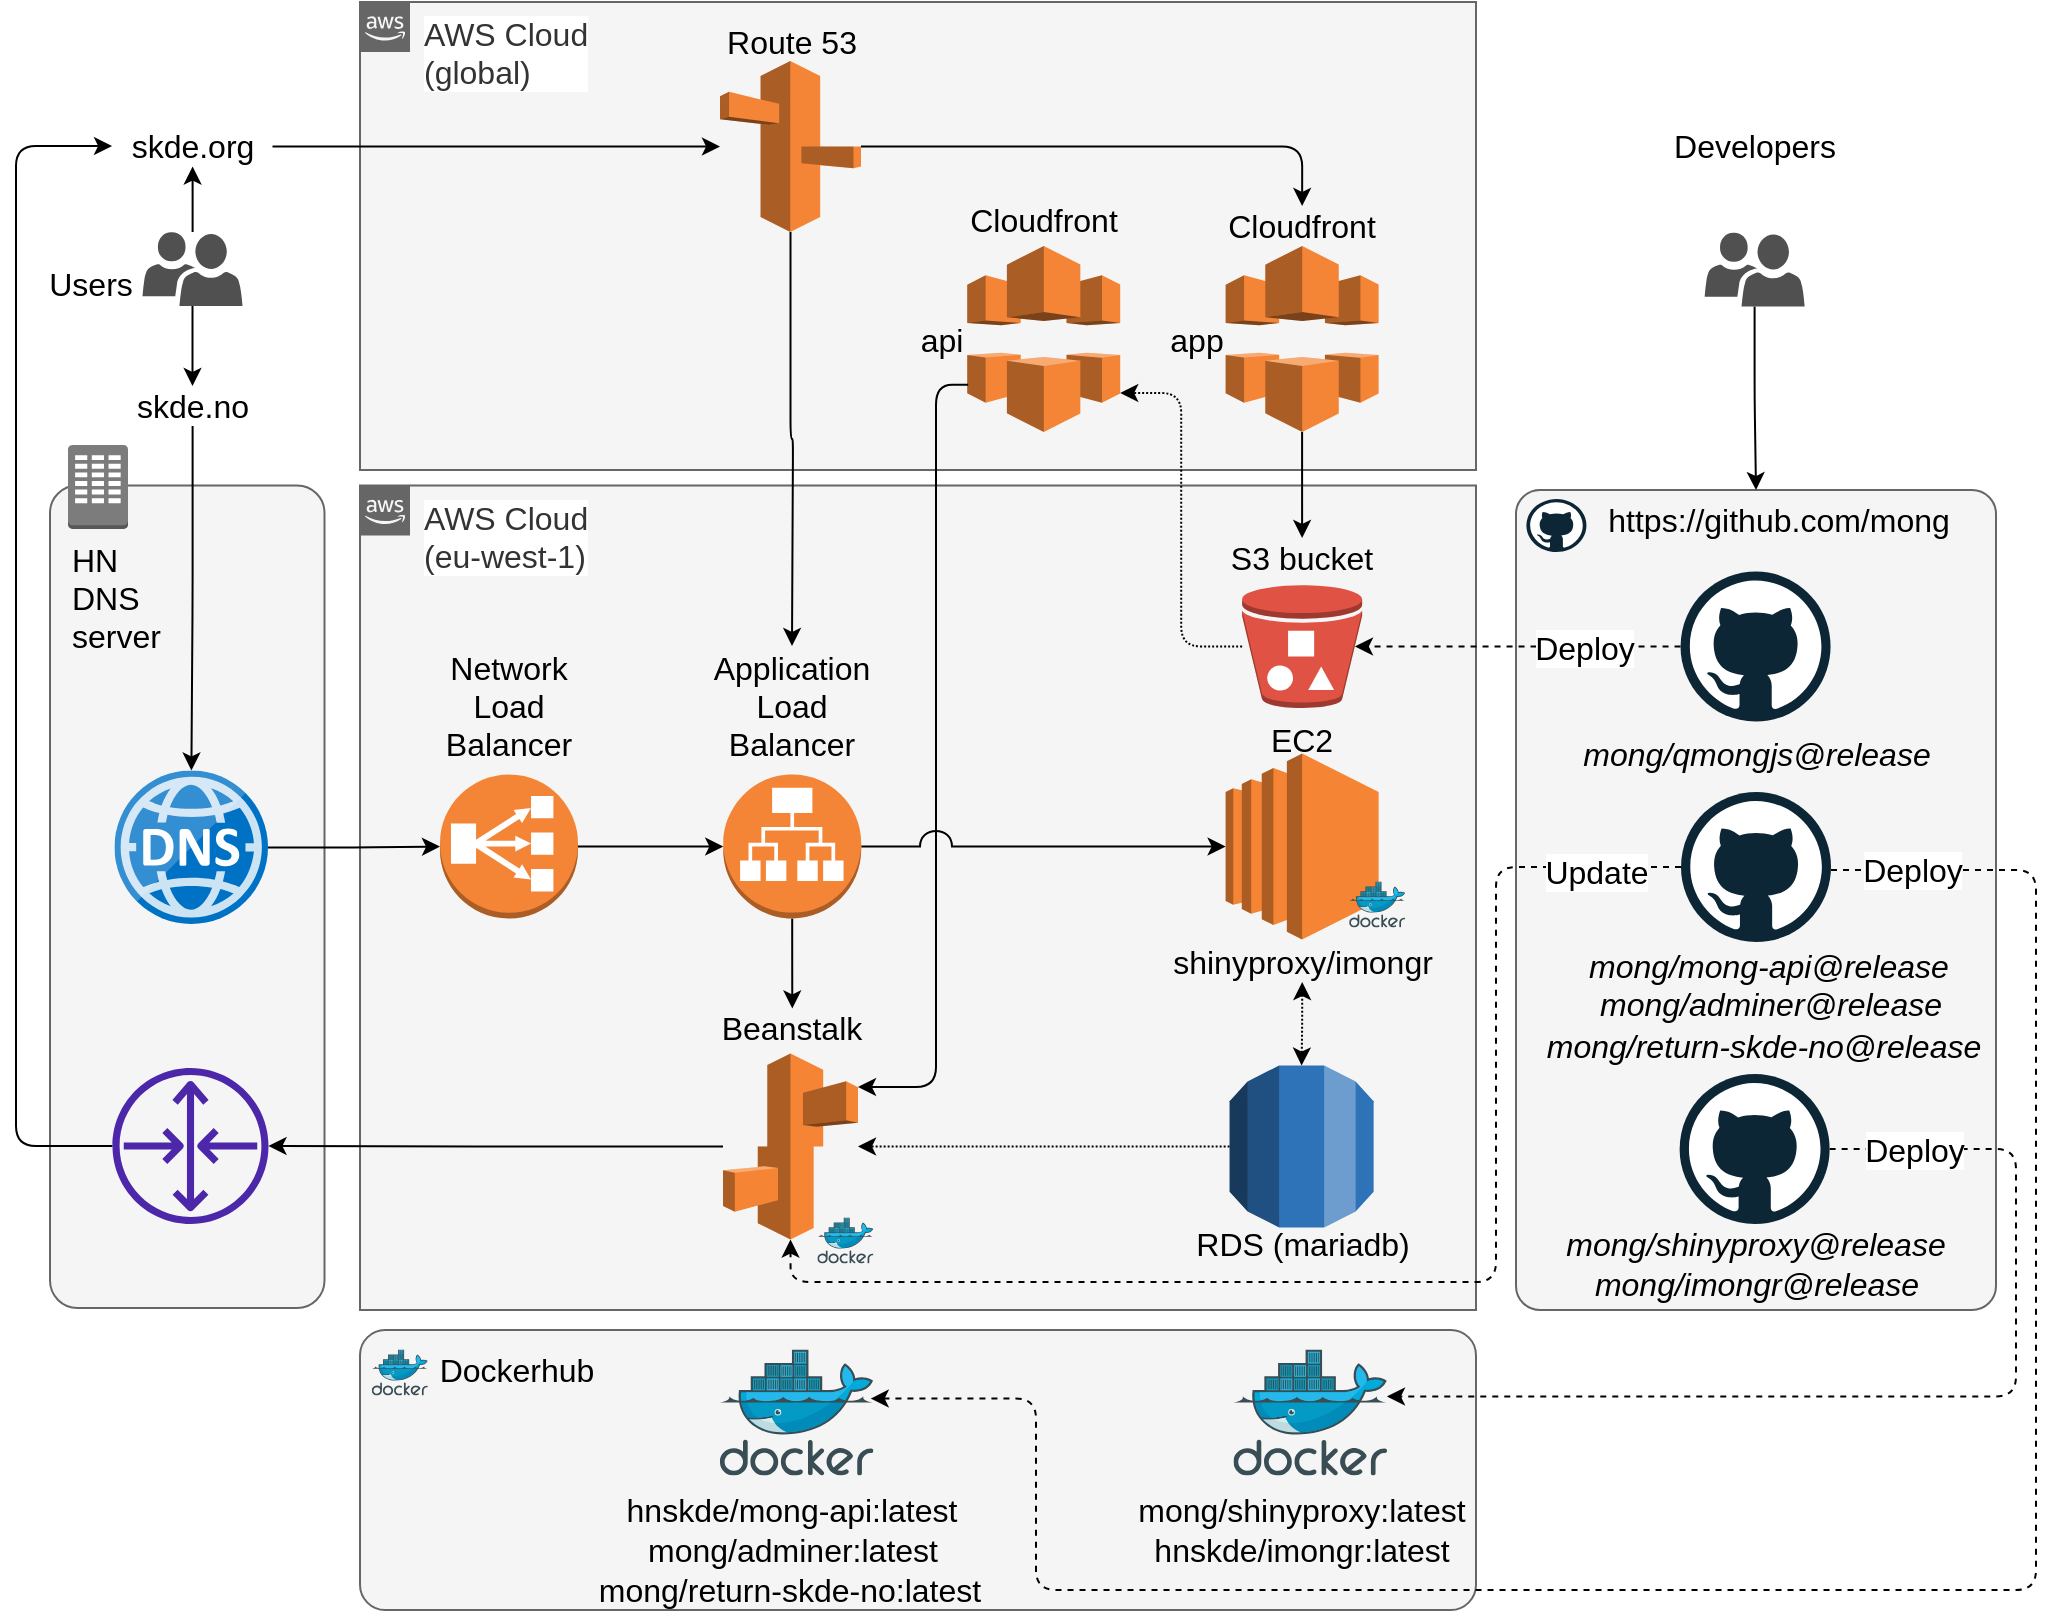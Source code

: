 <mxfile version="15.8.7" type="device"><diagram id="Ht1M8jgEwFfnCIfOTk4-" name="Page-1"><mxGraphModel dx="1370" dy="920" grid="1" gridSize="10" guides="1" tooltips="1" connect="1" arrows="1" fold="1" page="1" pageScale="1" pageWidth="1169" pageHeight="827" math="0" shadow="0"><root><mxCell id="0"/><mxCell id="1" parent="0"/><mxCell id="UEzPUAAOIrF-is8g5C7q-206" value="&lt;font style=&quot;font-size: 16px&quot;&gt;AWS Cloud&lt;br&gt;(eu-west-1)&lt;/font&gt;" style="points=[[0,0],[0.25,0],[0.5,0],[0.75,0],[1,0],[1,0.25],[1,0.5],[1,0.75],[1,1],[0.75,1],[0.5,1],[0.25,1],[0,1],[0,0.75],[0,0.5],[0,0.25]];outlineConnect=0;html=1;whiteSpace=wrap;fontSize=12;fontStyle=0;shape=mxgraph.aws4.group;grIcon=mxgraph.aws4.group_aws_cloud_alt;strokeColor=#666666;fillColor=#f5f5f5;verticalAlign=top;align=left;spacingLeft=30;fontColor=#333333;dashed=0;labelBackgroundColor=#ffffff;rounded=1;" parent="1" vertex="1"><mxGeometry x="272" y="247.75" width="558" height="412.25" as="geometry"/></mxCell><mxCell id="25mr0UqBR3V0C6rTFUKc-35" value="" style="whiteSpace=wrap;html=1;labelBackgroundColor=#ffffff;fillColor=#f5f5f5;strokeColor=#666666;fontColor=#333333;rounded=1;arcSize=9;" parent="1" vertex="1"><mxGeometry x="272" y="670" width="558" height="140" as="geometry"/></mxCell><mxCell id="25mr0UqBR3V0C6rTFUKc-31" value="" style="whiteSpace=wrap;html=1;labelBackgroundColor=#ffffff;fillColor=#f5f5f5;strokeColor=#666666;fontColor=#333333;rounded=1;arcSize=5;" parent="1" vertex="1"><mxGeometry x="850" y="250" width="240" height="410" as="geometry"/></mxCell><mxCell id="UEzPUAAOIrF-is8g5C7q-205" value="&lt;font style=&quot;font-size: 16px&quot;&gt;AWS Cloud &lt;br&gt;(global)&lt;/font&gt;" style="points=[[0,0],[0.25,0],[0.5,0],[0.75,0],[1,0],[1,0.25],[1,0.5],[1,0.75],[1,1],[0.75,1],[0.5,1],[0.25,1],[0,1],[0,0.75],[0,0.5],[0,0.25]];outlineConnect=0;html=1;whiteSpace=wrap;fontSize=12;fontStyle=0;shape=mxgraph.aws4.group;grIcon=mxgraph.aws4.group_aws_cloud_alt;strokeColor=#666666;fillColor=#f5f5f5;verticalAlign=top;align=left;spacingLeft=30;fontColor=#333333;dashed=0;labelBackgroundColor=#ffffff;flipH=0;rounded=1;" parent="1" vertex="1"><mxGeometry x="272" y="6" width="558" height="234" as="geometry"/></mxCell><mxCell id="F5k4nvbg7DhwCsnqtUut-48" value="" style="edgeStyle=orthogonalEdgeStyle;orthogonalLoop=1;jettySize=auto;html=1;" parent="1" source="25mr0UqBR3V0C6rTFUKc-1" target="O_mXE6JFL4STavTw0fJ--27" edge="1"><mxGeometry relative="1" as="geometry"/></mxCell><mxCell id="F5k4nvbg7DhwCsnqtUut-49" value="" style="edgeStyle=orthogonalEdgeStyle;orthogonalLoop=1;jettySize=auto;html=1;" parent="1" source="25mr0UqBR3V0C6rTFUKc-1" target="F5k4nvbg7DhwCsnqtUut-47" edge="1"><mxGeometry relative="1" as="geometry"/></mxCell><mxCell id="25mr0UqBR3V0C6rTFUKc-1" value="" style="pointerEvents=1;shadow=0;dashed=0;html=1;strokeColor=none;labelPosition=center;verticalLabelPosition=bottom;verticalAlign=top;align=center;fillColor=#505050;shape=mxgraph.mscae.intune.user_group;rounded=1;" parent="1" vertex="1"><mxGeometry x="163.25" y="121" width="50" height="37" as="geometry"/></mxCell><mxCell id="F5k4nvbg7DhwCsnqtUut-38" value="" style="edgeStyle=orthogonalEdgeStyle;orthogonalLoop=1;jettySize=auto;html=1;entryX=0.5;entryY=0;entryDx=0;entryDy=0;" parent="1" source="25mr0UqBR3V0C6rTFUKc-3" target="25mr0UqBR3V0C6rTFUKc-8" edge="1"><mxGeometry relative="1" as="geometry"/></mxCell><mxCell id="25mr0UqBR3V0C6rTFUKc-3" value="" style="outlineConnect=0;dashed=0;verticalLabelPosition=bottom;verticalAlign=top;align=center;html=1;shape=mxgraph.aws3.cloudfront;fillColor=#F58536;gradientColor=none;rounded=1;" parent="1" vertex="1"><mxGeometry x="704.82" y="128" width="76.5" height="93" as="geometry"/></mxCell><mxCell id="25mr0UqBR3V0C6rTFUKc-4" value="" style="outlineConnect=0;dashed=0;verticalLabelPosition=bottom;verticalAlign=top;align=center;html=1;shape=mxgraph.aws3.cloudfront;fillColor=#F58536;gradientColor=none;rounded=1;" parent="1" vertex="1"><mxGeometry x="575.61" y="128" width="76.5" height="93" as="geometry"/></mxCell><mxCell id="8FKYCHq1XBRIYgloSeDg-12" style="edgeStyle=orthogonalEdgeStyle;rounded=1;orthogonalLoop=1;jettySize=auto;html=1;entryX=1;entryY=0.79;entryDx=0;entryDy=0;entryPerimeter=0;dashed=1;dashPattern=1 1;fontSize=16;startArrow=none;startFill=0;endArrow=classic;endFill=1;" edge="1" parent="1" source="25mr0UqBR3V0C6rTFUKc-7" target="25mr0UqBR3V0C6rTFUKc-4"><mxGeometry relative="1" as="geometry"/></mxCell><mxCell id="25mr0UqBR3V0C6rTFUKc-7" value="" style="outlineConnect=0;dashed=0;verticalLabelPosition=bottom;verticalAlign=top;align=center;html=1;shape=mxgraph.aws3.bucket_with_objects;fillColor=#E05243;gradientColor=none;rounded=1;" parent="1" vertex="1"><mxGeometry x="713.07" y="297.5" width="60" height="61.5" as="geometry"/></mxCell><mxCell id="25mr0UqBR3V0C6rTFUKc-8" value="S3 bucket" style="text;html=1;strokeColor=none;fillColor=none;align=center;verticalAlign=middle;whiteSpace=wrap;fontSize=16;rounded=1;" parent="1" vertex="1"><mxGeometry x="696.94" y="274" width="92.25" height="20" as="geometry"/></mxCell><mxCell id="F5k4nvbg7DhwCsnqtUut-45" value="" style="edgeStyle=orthogonalEdgeStyle;orthogonalLoop=1;jettySize=auto;html=1;" parent="1" source="25mr0UqBR3V0C6rTFUKc-9" edge="1"><mxGeometry relative="1" as="geometry"><mxPoint x="488" y="328" as="targetPoint"/></mxGeometry></mxCell><mxCell id="F5k4nvbg7DhwCsnqtUut-110" style="edgeStyle=orthogonalEdgeStyle;orthogonalLoop=1;jettySize=auto;html=1;entryX=0.5;entryY=0;entryDx=0;entryDy=0;fontSize=16;startArrow=none;startFill=0;endArrow=classic;endFill=1;" parent="1" source="25mr0UqBR3V0C6rTFUKc-9" target="25mr0UqBR3V0C6rTFUKc-6" edge="1"><mxGeometry relative="1" as="geometry"/></mxCell><mxCell id="25mr0UqBR3V0C6rTFUKc-9" value="" style="outlineConnect=0;dashed=0;verticalLabelPosition=bottom;verticalAlign=top;align=center;html=1;shape=mxgraph.aws3.route_53;fillColor=#F58536;gradientColor=none;strokeColor=default;rounded=1;" parent="1" vertex="1"><mxGeometry x="452" y="35.5" width="70.5" height="85.5" as="geometry"/></mxCell><mxCell id="25mr0UqBR3V0C6rTFUKc-10" value="Route 53" style="text;html=1;strokeColor=none;fillColor=none;align=center;verticalAlign=middle;whiteSpace=wrap;fontSize=16;rounded=1;" parent="1" vertex="1"><mxGeometry x="442.01" y="15.5" width="92.25" height="20" as="geometry"/></mxCell><mxCell id="25mr0UqBR3V0C6rTFUKc-12" value="app" style="text;html=1;strokeColor=none;fillColor=none;align=center;verticalAlign=middle;whiteSpace=wrap;fontSize=16;rounded=1;" parent="1" vertex="1"><mxGeometry x="673.35" y="167.25" width="35.37" height="14.5" as="geometry"/></mxCell><mxCell id="25mr0UqBR3V0C6rTFUKc-13" value="Cloudfront" style="text;html=1;strokeColor=none;fillColor=none;align=center;verticalAlign=middle;whiteSpace=wrap;fontSize=16;rounded=1;" parent="1" vertex="1"><mxGeometry x="567.74" y="104.75" width="92.25" height="20" as="geometry"/></mxCell><mxCell id="25mr0UqBR3V0C6rTFUKc-15" value="api" style="text;html=1;strokeColor=none;fillColor=none;align=center;verticalAlign=middle;whiteSpace=wrap;fontSize=16;rounded=1;" parent="1" vertex="1"><mxGeometry x="551.22" y="164.5" width="24.39" height="20" as="geometry"/></mxCell><mxCell id="F5k4nvbg7DhwCsnqtUut-80" style="edgeStyle=orthogonalEdgeStyle;orthogonalLoop=1;jettySize=auto;html=1;entryX=0.94;entryY=0.5;entryDx=0;entryDy=0;entryPerimeter=0;startArrow=none;startFill=0;endArrow=classic;endFill=1;dashed=1;" parent="1" source="25mr0UqBR3V0C6rTFUKc-16" target="25mr0UqBR3V0C6rTFUKc-7" edge="1"><mxGeometry relative="1" as="geometry"/></mxCell><mxCell id="F5k4nvbg7DhwCsnqtUut-81" value="&lt;font style=&quot;font-size: 16px&quot;&gt;Deploy&lt;/font&gt;" style="edgeLabel;html=1;align=center;verticalAlign=middle;resizable=0;points=[];rounded=1;" parent="F5k4nvbg7DhwCsnqtUut-80" vertex="1" connectable="0"><mxGeometry x="-0.342" y="1" relative="1" as="geometry"><mxPoint x="5" y="-1" as="offset"/></mxGeometry></mxCell><mxCell id="25mr0UqBR3V0C6rTFUKc-16" value="" style="dashed=0;outlineConnect=0;html=1;align=center;labelPosition=center;verticalLabelPosition=bottom;verticalAlign=top;shape=mxgraph.weblogos.github;rounded=1;" parent="1" vertex="1"><mxGeometry x="932.28" y="290.75" width="75" height="75" as="geometry"/></mxCell><mxCell id="8FKYCHq1XBRIYgloSeDg-14" style="edgeStyle=elbowEdgeStyle;rounded=1;orthogonalLoop=1;jettySize=auto;html=1;exitX=1;exitY=0.18;exitDx=0;exitDy=0;exitPerimeter=0;entryX=0.006;entryY=0.746;entryDx=0;entryDy=0;entryPerimeter=0;fontSize=16;startArrow=classic;startFill=1;endArrow=none;endFill=0;jumpStyle=arc;jumpSize=15;" edge="1" parent="1" source="25mr0UqBR3V0C6rTFUKc-17" target="25mr0UqBR3V0C6rTFUKc-4"><mxGeometry relative="1" as="geometry"><Array as="points"><mxPoint x="560" y="420"/></Array></mxGeometry></mxCell><mxCell id="25mr0UqBR3V0C6rTFUKc-17" value="" style="outlineConnect=0;dashed=0;verticalLabelPosition=bottom;verticalAlign=top;align=center;html=1;shape=mxgraph.aws3.elastic_beanstalk;fillColor=#F58534;gradientColor=none;rounded=1;" parent="1" vertex="1"><mxGeometry x="453.5" y="531.75" width="67.5" height="93" as="geometry"/></mxCell><mxCell id="25mr0UqBR3V0C6rTFUKc-19" value="Beanstalk" style="text;html=1;strokeColor=none;fillColor=none;align=center;verticalAlign=middle;whiteSpace=wrap;fontSize=16;rounded=1;" parent="1" vertex="1"><mxGeometry x="442.01" y="509.25" width="92.25" height="20" as="geometry"/></mxCell><mxCell id="F5k4nvbg7DhwCsnqtUut-82" style="edgeStyle=orthogonalEdgeStyle;orthogonalLoop=1;jettySize=auto;html=1;dashed=1;fontSize=16;startArrow=none;startFill=0;endArrow=classic;endFill=1;entryX=0.5;entryY=1;entryDx=0;entryDy=0;entryPerimeter=0;" parent="1" source="25mr0UqBR3V0C6rTFUKc-21" target="25mr0UqBR3V0C6rTFUKc-17" edge="1"><mxGeometry relative="1" as="geometry"><mxPoint x="522" y="608" as="targetPoint"/><mxPoint x="927.65" y="479.5" as="sourcePoint"/><Array as="points"><mxPoint x="840" y="439"/><mxPoint x="840" y="646"/><mxPoint x="487" y="646"/></Array></mxGeometry></mxCell><mxCell id="F5k4nvbg7DhwCsnqtUut-83" value="Update" style="edgeLabel;html=1;align=center;verticalAlign=middle;resizable=0;points=[];fontSize=16;rounded=1;" parent="F5k4nvbg7DhwCsnqtUut-82" vertex="1" connectable="0"><mxGeometry x="-0.369" relative="1" as="geometry"><mxPoint x="50" y="-118" as="offset"/></mxGeometry></mxCell><mxCell id="F5k4nvbg7DhwCsnqtUut-90" style="edgeStyle=orthogonalEdgeStyle;orthogonalLoop=1;jettySize=auto;html=1;entryX=0.982;entryY=0.389;entryDx=0;entryDy=0;entryPerimeter=0;dashed=1;fontSize=16;startArrow=none;startFill=0;endArrow=classic;endFill=1;" parent="1" source="25mr0UqBR3V0C6rTFUKc-21" target="25mr0UqBR3V0C6rTFUKc-20" edge="1"><mxGeometry relative="1" as="geometry"><Array as="points"><mxPoint x="1110" y="440"/><mxPoint x="1110" y="800"/><mxPoint x="610" y="800"/><mxPoint x="610" y="704"/></Array></mxGeometry></mxCell><mxCell id="F5k4nvbg7DhwCsnqtUut-94" value="Deploy" style="edgeLabel;html=1;align=center;verticalAlign=middle;resizable=0;points=[];fontSize=16;rounded=1;" parent="F5k4nvbg7DhwCsnqtUut-90" vertex="1" connectable="0"><mxGeometry x="-0.873" y="4" relative="1" as="geometry"><mxPoint x="-32" y="4" as="offset"/></mxGeometry></mxCell><mxCell id="25mr0UqBR3V0C6rTFUKc-21" value="" style="dashed=0;outlineConnect=0;html=1;align=center;labelPosition=center;verticalLabelPosition=bottom;verticalAlign=top;shape=mxgraph.weblogos.github;rounded=1;" parent="1" vertex="1"><mxGeometry x="932.5" y="401" width="75" height="75" as="geometry"/></mxCell><mxCell id="25mr0UqBR3V0C6rTFUKc-22" value="mong/mong-api@release" style="text;html=1;strokeColor=none;fillColor=none;align=center;verticalAlign=middle;whiteSpace=wrap;fontSize=16;rounded=1;fontStyle=2" parent="1" vertex="1"><mxGeometry x="874.14" y="478" width="205" height="20" as="geometry"/></mxCell><mxCell id="25mr0UqBR3V0C6rTFUKc-20" value="" style="aspect=fixed;html=1;points=[];align=center;image;fontSize=12;image=img/lib/mscae/Docker.svg;rounded=1;" parent="1" vertex="1"><mxGeometry x="451.91" y="679.75" width="76.83" height="63" as="geometry"/></mxCell><mxCell id="25mr0UqBR3V0C6rTFUKc-29" value="" style="aspect=fixed;html=1;points=[];align=center;image;fontSize=12;image=img/lib/mscae/Docker.svg;rounded=1;" parent="1" vertex="1"><mxGeometry x="500.69" y="613.75" width="28.05" height="23" as="geometry"/></mxCell><mxCell id="25mr0UqBR3V0C6rTFUKc-34" value="" style="dashed=0;outlineConnect=0;html=1;align=center;labelPosition=center;verticalLabelPosition=bottom;verticalAlign=top;shape=mxgraph.weblogos.github;rounded=1;" parent="1" vertex="1"><mxGeometry x="855.21" y="254.5" width="30" height="26.5" as="geometry"/></mxCell><mxCell id="25mr0UqBR3V0C6rTFUKc-36" value="Dockerhub" style="text;html=1;align=center;verticalAlign=middle;resizable=0;points=[];autosize=1;fontSize=16;rounded=1;" parent="1" vertex="1"><mxGeometry x="304.93" y="679.75" width="90" height="20" as="geometry"/></mxCell><mxCell id="25mr0UqBR3V0C6rTFUKc-37" value="" style="aspect=fixed;html=1;points=[];align=center;image;fontSize=12;image=img/lib/mscae/Docker.svg;rounded=1;" parent="1" vertex="1"><mxGeometry x="277.88" y="679.75" width="28.05" height="23" as="geometry"/></mxCell><mxCell id="25mr0UqBR3V0C6rTFUKc-38" value="hnskde/mong-api:latest" style="text;html=1;strokeColor=none;fillColor=none;align=center;verticalAlign=middle;whiteSpace=wrap;fontSize=16;rounded=1;" parent="1" vertex="1"><mxGeometry x="395.99" y="749.75" width="184.3" height="20" as="geometry"/></mxCell><mxCell id="8FKYCHq1XBRIYgloSeDg-7" style="edgeStyle=orthogonalEdgeStyle;rounded=1;orthogonalLoop=1;jettySize=auto;html=1;dashed=1;dashPattern=1 1;fontSize=16;startArrow=none;startFill=0;endArrow=classic;endFill=1;" edge="1" parent="1" source="25mr0UqBR3V0C6rTFUKc-41" target="25mr0UqBR3V0C6rTFUKc-17"><mxGeometry relative="1" as="geometry"/></mxCell><mxCell id="25mr0UqBR3V0C6rTFUKc-41" value="" style="outlineConnect=0;dashed=0;verticalLabelPosition=bottom;verticalAlign=top;align=center;html=1;shape=mxgraph.aws3.rds;fillColor=#2E73B8;gradientColor=none;rounded=1;" parent="1" vertex="1"><mxGeometry x="706.82" y="537.75" width="72" height="81" as="geometry"/></mxCell><mxCell id="25mr0UqBR3V0C6rTFUKc-43" value="RDS (mariadb)" style="text;html=1;strokeColor=none;fillColor=none;align=center;verticalAlign=middle;whiteSpace=wrap;fontSize=16;rounded=1;" parent="1" vertex="1"><mxGeometry x="679.93" y="616.75" width="126.87" height="20" as="geometry"/></mxCell><mxCell id="O_mXE6JFL4STavTw0fJ--6" value="" style="aspect=fixed;html=1;points=[];align=center;image;fontSize=12;image=img/lib/mscae/Docker.svg;rounded=1;" parent="1" vertex="1"><mxGeometry x="708.72" y="679.75" width="76.83" height="63" as="geometry"/></mxCell><mxCell id="O_mXE6JFL4STavTw0fJ--7" value="hnskde/imongr:latest" style="text;html=1;strokeColor=none;fillColor=none;align=center;verticalAlign=middle;whiteSpace=wrap;fontSize=16;rounded=1;" parent="1" vertex="1"><mxGeometry x="650.67" y="769.75" width="184.3" height="20" as="geometry"/></mxCell><mxCell id="F5k4nvbg7DhwCsnqtUut-91" style="edgeStyle=orthogonalEdgeStyle;orthogonalLoop=1;jettySize=auto;html=1;entryX=0.999;entryY=0.373;entryDx=0;entryDy=0;entryPerimeter=0;dashed=1;fontSize=16;startArrow=none;startFill=0;endArrow=classic;endFill=1;" parent="1" source="O_mXE6JFL4STavTw0fJ--9" target="O_mXE6JFL4STavTw0fJ--6" edge="1"><mxGeometry relative="1" as="geometry"><Array as="points"><mxPoint x="1100" y="580"/><mxPoint x="1100" y="703"/></Array></mxGeometry></mxCell><mxCell id="F5k4nvbg7DhwCsnqtUut-93" value="Deploy" style="edgeLabel;html=1;align=center;verticalAlign=middle;resizable=0;points=[];fontSize=16;rounded=1;" parent="F5k4nvbg7DhwCsnqtUut-91" vertex="1" connectable="0"><mxGeometry x="-0.891" relative="1" as="geometry"><mxPoint x="13" as="offset"/></mxGeometry></mxCell><mxCell id="O_mXE6JFL4STavTw0fJ--9" value="" style="dashed=0;outlineConnect=0;html=1;align=center;labelPosition=center;verticalLabelPosition=bottom;verticalAlign=top;shape=mxgraph.weblogos.github;rounded=1;" parent="1" vertex="1"><mxGeometry x="931.82" y="542" width="75" height="75" as="geometry"/></mxCell><mxCell id="O_mXE6JFL4STavTw0fJ--12" value="mong/imongr@release" style="text;html=1;strokeColor=none;fillColor=none;align=center;verticalAlign=middle;whiteSpace=wrap;fontSize=16;rounded=1;fontStyle=2" parent="1" vertex="1"><mxGeometry x="883.08" y="636.75" width="175" height="20" as="geometry"/></mxCell><mxCell id="O_mXE6JFL4STavTw0fJ--15" value="Users" style="text;html=1;align=center;verticalAlign=middle;resizable=0;points=[];autosize=1;fontSize=16;rounded=1;" parent="1" vertex="1"><mxGeometry x="107" y="136.75" width="60" height="20" as="geometry"/></mxCell><mxCell id="O_mXE6JFL4STavTw0fJ--16" value="" style="outlineConnect=0;dashed=0;verticalLabelPosition=bottom;verticalAlign=top;align=center;html=1;shape=mxgraph.aws3.ec2;fillColor=#F58534;gradientColor=none;fontSize=16;rounded=1;" parent="1" vertex="1"><mxGeometry x="704.82" y="381.75" width="76.5" height="93" as="geometry"/></mxCell><mxCell id="O_mXE6JFL4STavTw0fJ--17" value="EC2" style="text;html=1;strokeColor=none;fillColor=none;align=center;verticalAlign=middle;whiteSpace=wrap;fontSize=16;rounded=1;" parent="1" vertex="1"><mxGeometry x="719.61" y="364.75" width="46.42" height="20" as="geometry"/></mxCell><mxCell id="F5k4nvbg7DhwCsnqtUut-105" value="" style="edgeStyle=orthogonalEdgeStyle;orthogonalLoop=1;jettySize=auto;html=1;fontSize=16;startArrow=classic;startFill=1;endArrow=classic;endFill=1;dashed=1;dashPattern=1 1;" parent="1" source="O_mXE6JFL4STavTw0fJ--21" target="25mr0UqBR3V0C6rTFUKc-41" edge="1"><mxGeometry relative="1" as="geometry"/></mxCell><mxCell id="O_mXE6JFL4STavTw0fJ--21" value="shinyproxy/imongr" style="text;html=1;align=center;verticalAlign=middle;resizable=0;points=[];autosize=1;fontSize=16;rounded=1;" parent="1" vertex="1"><mxGeometry x="668.07" y="476" width="150" height="20" as="geometry"/></mxCell><mxCell id="F5k4nvbg7DhwCsnqtUut-109" style="edgeStyle=orthogonalEdgeStyle;orthogonalLoop=1;jettySize=auto;html=1;fontSize=16;startArrow=none;startFill=0;endArrow=classic;endFill=1;" parent="1" source="O_mXE6JFL4STavTw0fJ--27" target="25mr0UqBR3V0C6rTFUKc-9" edge="1"><mxGeometry relative="1" as="geometry"/></mxCell><mxCell id="O_mXE6JFL4STavTw0fJ--27" value="skde.org" style="text;html=1;align=center;verticalAlign=middle;resizable=0;points=[];autosize=1;fontSize=16;rounded=1;" parent="1" vertex="1"><mxGeometry x="148.25" y="68.25" width="80" height="20" as="geometry"/></mxCell><mxCell id="O_mXE6JFL4STavTw0fJ--30" value="Developers" style="text;html=1;align=center;verticalAlign=middle;resizable=0;points=[];autosize=1;fontSize=16;rounded=1;" parent="1" vertex="1"><mxGeometry x="919.32" y="68.25" width="100" height="20" as="geometry"/></mxCell><mxCell id="O_mXE6JFL4STavTw0fJ--31" value="https://github.com/mong" style="text;html=1;align=center;verticalAlign=middle;resizable=0;points=[];autosize=1;fontSize=16;rounded=1;" parent="1" vertex="1"><mxGeometry x="886.11" y="254.5" width="190" height="20" as="geometry"/></mxCell><mxCell id="25mr0UqBR3V0C6rTFUKc-6" value="Cloudfront" style="text;html=1;strokeColor=none;fillColor=none;align=center;verticalAlign=middle;whiteSpace=wrap;fontSize=16;rounded=1;" parent="1" vertex="1"><mxGeometry x="696.95" y="108" width="92.25" height="20" as="geometry"/></mxCell><mxCell id="F5k4nvbg7DhwCsnqtUut-41" value="" style="edgeStyle=orthogonalEdgeStyle;orthogonalLoop=1;jettySize=auto;html=1;" parent="1" source="F5k4nvbg7DhwCsnqtUut-36" target="25mr0UqBR3V0C6rTFUKc-19" edge="1"><mxGeometry relative="1" as="geometry"/></mxCell><mxCell id="F5k4nvbg7DhwCsnqtUut-106" style="edgeStyle=orthogonalEdgeStyle;orthogonalLoop=1;jettySize=auto;html=1;fontSize=16;startArrow=none;startFill=0;endArrow=classic;endFill=1;jumpStyle=arc;jumpSize=16;" parent="1" source="F5k4nvbg7DhwCsnqtUut-36" target="O_mXE6JFL4STavTw0fJ--16" edge="1"><mxGeometry relative="1" as="geometry"/></mxCell><mxCell id="F5k4nvbg7DhwCsnqtUut-36" value="" style="outlineConnect=0;dashed=0;verticalLabelPosition=bottom;verticalAlign=top;align=center;html=1;shape=mxgraph.aws3.application_load_balancer;fillColor=#F58536;gradientColor=none;strokeColor=default;rounded=1;" parent="1" vertex="1"><mxGeometry x="453.63" y="392.25" width="69" height="72" as="geometry"/></mxCell><mxCell id="F5k4nvbg7DhwCsnqtUut-46" value="" style="edgeStyle=orthogonalEdgeStyle;orthogonalLoop=1;jettySize=auto;html=1;" parent="1" source="F5k4nvbg7DhwCsnqtUut-40" target="F5k4nvbg7DhwCsnqtUut-36" edge="1"><mxGeometry relative="1" as="geometry"/></mxCell><mxCell id="F5k4nvbg7DhwCsnqtUut-40" value="" style="outlineConnect=0;dashed=0;verticalLabelPosition=bottom;verticalAlign=top;align=center;html=1;shape=mxgraph.aws3.classic_load_balancer;fillColor=#F58536;gradientColor=none;strokeColor=default;rounded=1;" parent="1" vertex="1"><mxGeometry x="312" y="392.25" width="69" height="72" as="geometry"/></mxCell><mxCell id="F5k4nvbg7DhwCsnqtUut-42" value="Network Load Balancer" style="text;html=1;strokeColor=none;fillColor=none;align=center;verticalAlign=middle;whiteSpace=wrap;fontSize=16;rounded=1;" parent="1" vertex="1"><mxGeometry x="298.06" y="348" width="96.87" height="20" as="geometry"/></mxCell><mxCell id="F5k4nvbg7DhwCsnqtUut-43" value="Application Load Balancer" style="text;html=1;strokeColor=none;fillColor=none;align=center;verticalAlign=middle;whiteSpace=wrap;fontSize=16;rounded=1;" parent="1" vertex="1"><mxGeometry x="448.12" y="348" width="80" height="20" as="geometry"/></mxCell><mxCell id="F5k4nvbg7DhwCsnqtUut-47" value="skde.no" style="text;html=1;align=center;verticalAlign=middle;resizable=0;points=[];autosize=1;fontSize=16;rounded=1;" parent="1" vertex="1"><mxGeometry x="153.25" y="198" width="70" height="20" as="geometry"/></mxCell><mxCell id="F5k4nvbg7DhwCsnqtUut-53" value="" style="arcSize=10;dashed=0;fillColor=#f5f5f5;strokeWidth=1;strokeColor=#666666;fontColor=#333333;fontSize=16;align=right;labelPosition=left;verticalLabelPosition=middle;verticalAlign=middle;rounded=1;" parent="1" vertex="1"><mxGeometry x="117" y="247.75" width="137.25" height="411.25" as="geometry"/></mxCell><mxCell id="F5k4nvbg7DhwCsnqtUut-54" value="" style="dashed=0;html=1;shape=mxgraph.aws3.corporate_data_center;fillColor=#7D7C7C;gradientColor=none;dashed=0;strokeColor=default;rounded=1;" parent="1" vertex="1"><mxGeometry x="126" y="227.5" width="30" height="42" as="geometry"/></mxCell><mxCell id="F5k4nvbg7DhwCsnqtUut-57" style="edgeStyle=orthogonalEdgeStyle;orthogonalLoop=1;jettySize=auto;html=1;" parent="1" source="F5k4nvbg7DhwCsnqtUut-55" target="F5k4nvbg7DhwCsnqtUut-40" edge="1"><mxGeometry relative="1" as="geometry"/></mxCell><mxCell id="F5k4nvbg7DhwCsnqtUut-55" value="" style="sketch=0;aspect=fixed;html=1;points=[];align=center;image;fontSize=12;image=img/lib/mscae/DNS.svg;strokeColor=default;rounded=1;" parent="1" vertex="1"><mxGeometry x="149.25" y="390.25" width="76.75" height="76.75" as="geometry"/></mxCell><mxCell id="F5k4nvbg7DhwCsnqtUut-111" style="edgeStyle=orthogonalEdgeStyle;orthogonalLoop=1;jettySize=auto;html=1;entryX=-0.003;entryY=0.488;entryDx=0;entryDy=0;entryPerimeter=0;fontSize=16;startArrow=none;startFill=0;endArrow=classic;endFill=1;" parent="1" source="F5k4nvbg7DhwCsnqtUut-58" target="O_mXE6JFL4STavTw0fJ--27" edge="1"><mxGeometry relative="1" as="geometry"><Array as="points"><mxPoint x="100" y="578"/><mxPoint x="100" y="78"/></Array></mxGeometry></mxCell><mxCell id="F5k4nvbg7DhwCsnqtUut-58" value="" style="sketch=0;outlineConnect=0;fontColor=#232F3E;gradientColor=none;fillColor=#4D27AA;strokeColor=none;dashed=0;verticalLabelPosition=bottom;verticalAlign=top;align=center;html=1;fontSize=12;fontStyle=0;aspect=fixed;pointerEvents=1;shape=mxgraph.aws4.router;rounded=1;" parent="1" vertex="1"><mxGeometry x="148.25" y="539" width="78" height="78" as="geometry"/></mxCell><mxCell id="O_mXE6JFL4STavTw0fJ--5" value="" style="aspect=fixed;html=1;points=[];align=center;image;fontSize=12;image=img/lib/mscae/Docker.svg;rounded=1;" parent="1" vertex="1"><mxGeometry x="766.58" y="445.75" width="28.05" height="23" as="geometry"/></mxCell><mxCell id="F5k4nvbg7DhwCsnqtUut-77" style="edgeStyle=orthogonalEdgeStyle;orthogonalLoop=1;jettySize=auto;html=1;endArrow=classic;endFill=1;startArrow=none;startFill=0;entryX=0.5;entryY=0;entryDx=0;entryDy=0;" parent="1" source="F5k4nvbg7DhwCsnqtUut-76" target="25mr0UqBR3V0C6rTFUKc-31" edge="1"><mxGeometry relative="1" as="geometry"><mxPoint x="973" y="228" as="targetPoint"/></mxGeometry></mxCell><mxCell id="F5k4nvbg7DhwCsnqtUut-76" value="" style="pointerEvents=1;shadow=0;dashed=0;html=1;strokeColor=none;labelPosition=center;verticalLabelPosition=bottom;verticalAlign=top;align=center;fillColor=#505050;shape=mxgraph.mscae.intune.user_group;rounded=1;" parent="1" vertex="1"><mxGeometry x="944.32" y="121.25" width="50" height="37" as="geometry"/></mxCell><mxCell id="F5k4nvbg7DhwCsnqtUut-79" value="mong/qmongjs@release" style="text;html=1;strokeColor=none;fillColor=none;align=center;verticalAlign=middle;whiteSpace=wrap;fontSize=16;rounded=1;fontStyle=2" parent="1" vertex="1"><mxGeometry x="883.08" y="372.25" width="175" height="20" as="geometry"/></mxCell><mxCell id="F5k4nvbg7DhwCsnqtUut-84" value="mong/adminer@release" style="text;html=1;strokeColor=none;fillColor=none;align=center;verticalAlign=middle;whiteSpace=wrap;fontSize=16;rounded=1;fontStyle=2" parent="1" vertex="1"><mxGeometry x="874.66" y="497.25" width="205" height="20" as="geometry"/></mxCell><mxCell id="F5k4nvbg7DhwCsnqtUut-85" value="mong/return-skde-no@release" style="text;html=1;strokeColor=none;fillColor=none;align=center;verticalAlign=middle;whiteSpace=wrap;fontSize=16;rounded=1;fontStyle=2" parent="1" vertex="1"><mxGeometry x="863.61" y="518" width="220" height="20" as="geometry"/></mxCell><mxCell id="F5k4nvbg7DhwCsnqtUut-87" value="mong/adminer:latest" style="text;html=1;strokeColor=none;fillColor=none;align=center;verticalAlign=middle;whiteSpace=wrap;fontSize=16;rounded=1;" parent="1" vertex="1"><mxGeometry x="385.64" y="769.75" width="205" height="20" as="geometry"/></mxCell><mxCell id="F5k4nvbg7DhwCsnqtUut-88" value="mong/return-skde-no:latest" style="text;html=1;strokeColor=none;fillColor=none;align=center;verticalAlign=middle;whiteSpace=wrap;fontSize=16;rounded=1;" parent="1" vertex="1"><mxGeometry x="377.25" y="789.75" width="220" height="20" as="geometry"/></mxCell><mxCell id="8FKYCHq1XBRIYgloSeDg-2" value="&lt;div&gt;HN&lt;/div&gt;&lt;div&gt;&lt;span&gt;DNS&lt;/span&gt;&lt;/div&gt;&lt;div&gt;&lt;span&gt;server&lt;/span&gt;&lt;/div&gt;" style="text;html=1;align=left;verticalAlign=middle;resizable=0;points=[];autosize=1;fontSize=16;rounded=1;" vertex="1" parent="1"><mxGeometry x="126" y="274" width="60" height="60" as="geometry"/></mxCell><mxCell id="8FKYCHq1XBRIYgloSeDg-3" value="mong/shinyproxy@release" style="text;html=1;strokeColor=none;fillColor=none;align=center;verticalAlign=middle;whiteSpace=wrap;fontSize=16;rounded=1;fontStyle=2" vertex="1" parent="1"><mxGeometry x="875.96" y="616.75" width="188.08" height="20" as="geometry"/></mxCell><mxCell id="8FKYCHq1XBRIYgloSeDg-4" value="mong/shinyproxy:latest" style="text;html=1;strokeColor=none;fillColor=none;align=center;verticalAlign=middle;whiteSpace=wrap;fontSize=16;rounded=1;" vertex="1" parent="1"><mxGeometry x="658.06" y="749.75" width="170.01" height="20" as="geometry"/></mxCell><mxCell id="F5k4nvbg7DhwCsnqtUut-56" style="edgeStyle=orthogonalEdgeStyle;orthogonalLoop=1;jettySize=auto;html=1;" parent="1" source="F5k4nvbg7DhwCsnqtUut-47" target="F5k4nvbg7DhwCsnqtUut-55" edge="1"><mxGeometry relative="1" as="geometry"/></mxCell><mxCell id="8FKYCHq1XBRIYgloSeDg-6" style="edgeStyle=orthogonalEdgeStyle;rounded=1;orthogonalLoop=1;jettySize=auto;html=1;fontSize=16;startArrow=none;startFill=0;endArrow=classic;endFill=1;" edge="1" parent="1" source="25mr0UqBR3V0C6rTFUKc-17" target="F5k4nvbg7DhwCsnqtUut-58"><mxGeometry relative="1" as="geometry"/></mxCell></root></mxGraphModel></diagram></mxfile>